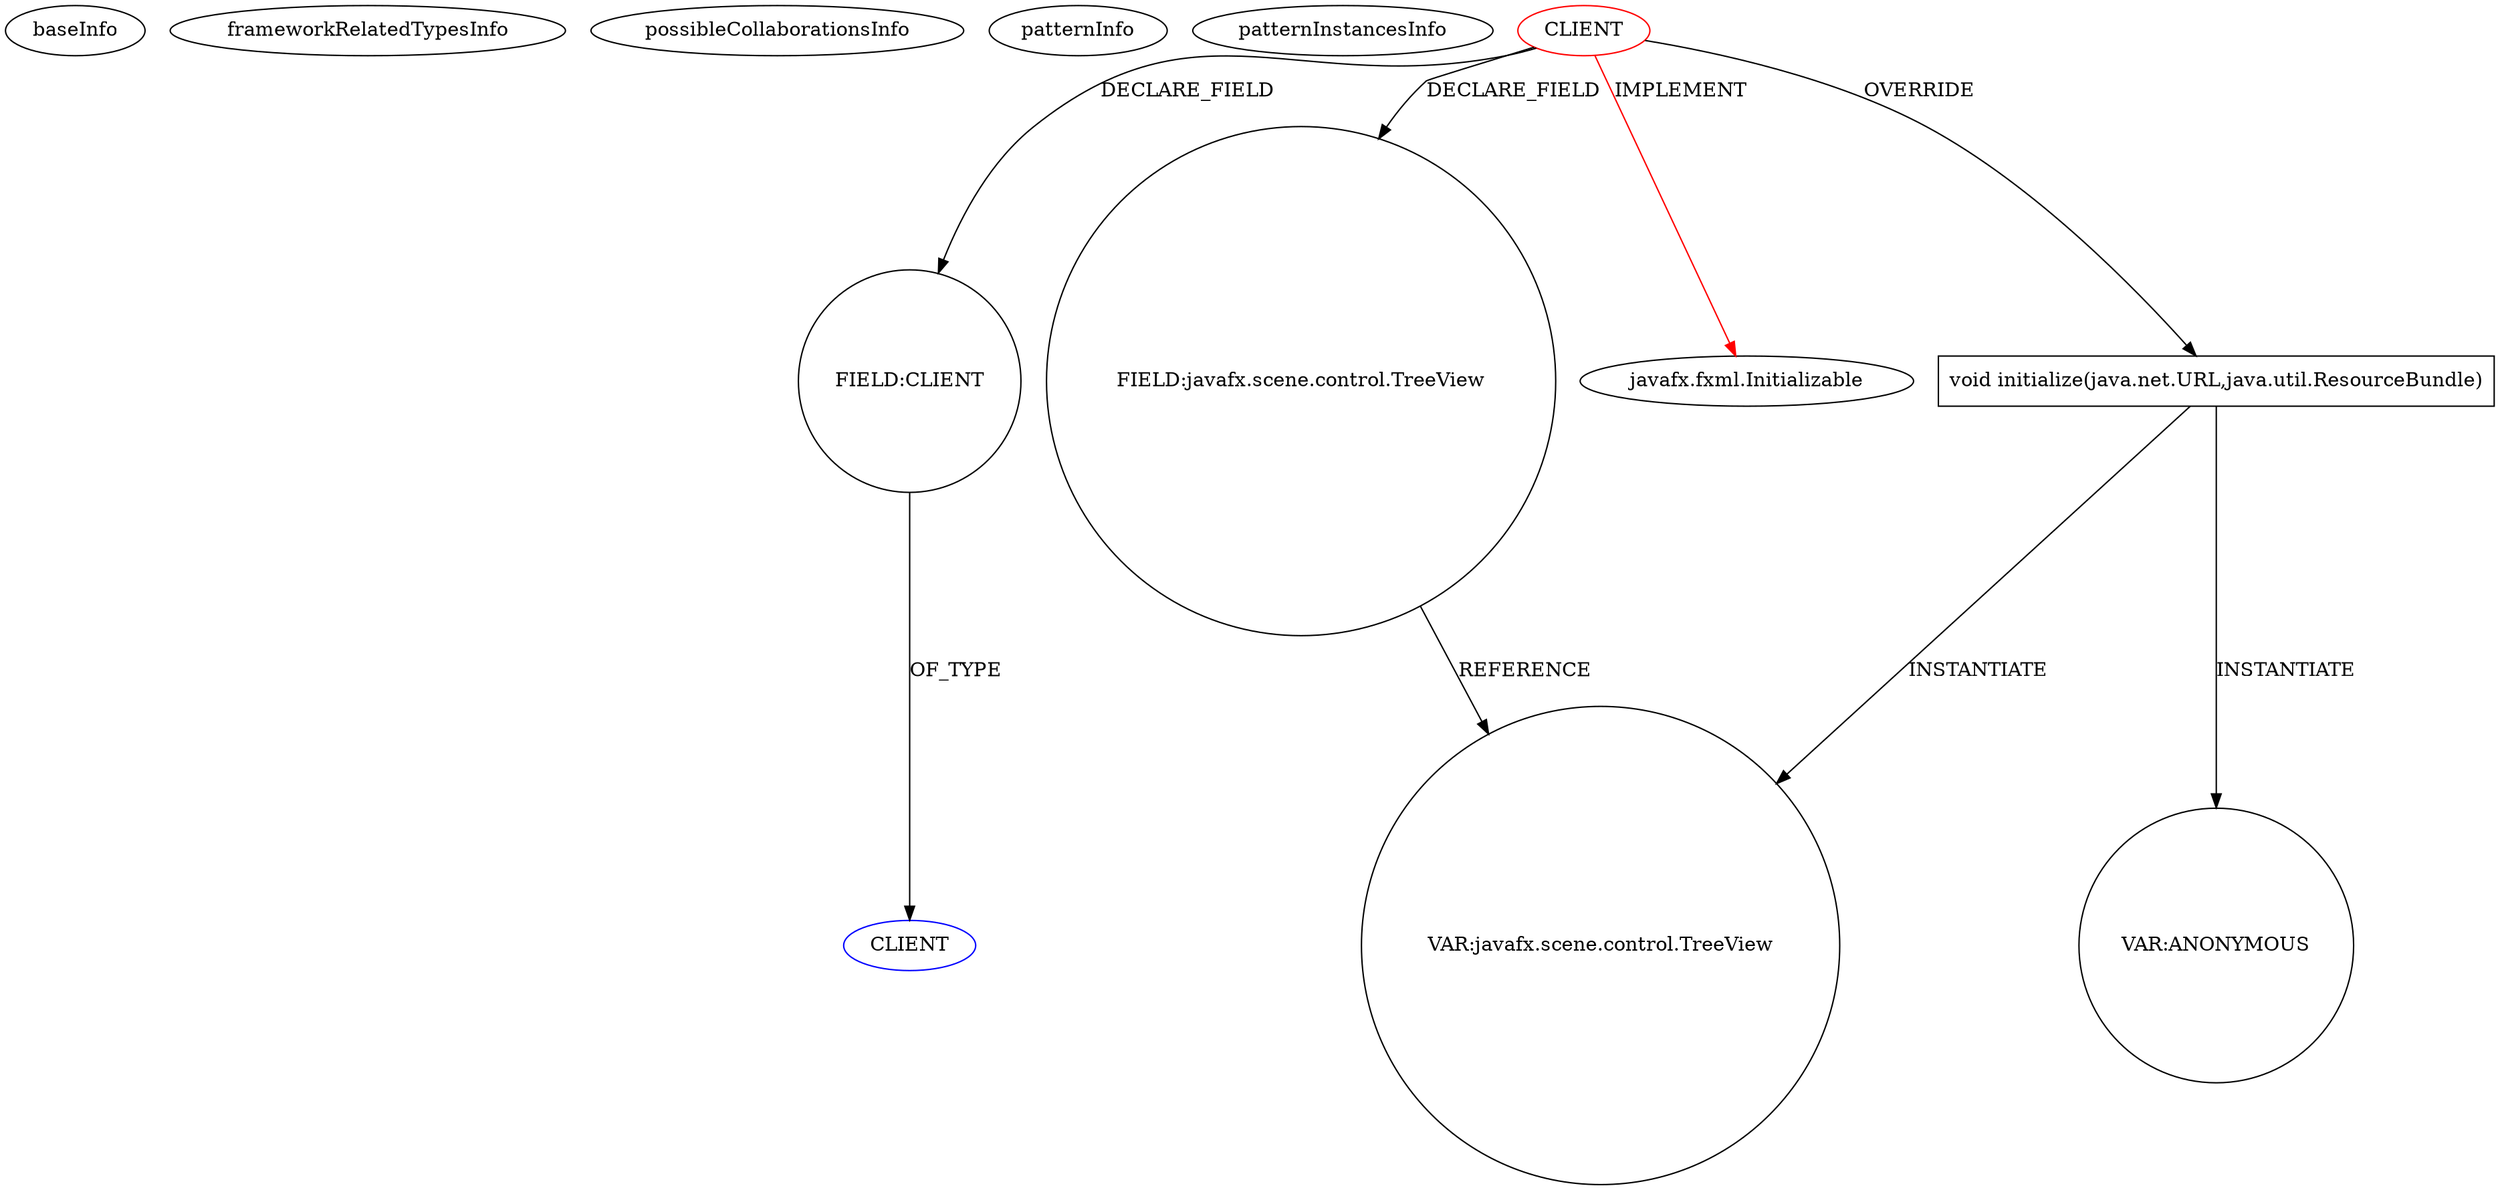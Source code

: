 digraph {
baseInfo[graphId=3271,category="pattern",isAnonymous=false,possibleRelation=false]
frameworkRelatedTypesInfo[0="javafx.fxml.Initializable"]
possibleCollaborationsInfo[]
patternInfo[frequency=2.0,patternRootClient=0]
patternInstancesInfo[0="LichuanLu-ShunUI-FX~/LichuanLu-ShunUI-FX/ShunUI-FX-master/src/controllers/Controller.java~Controller~779",1="iimayconii-bancodedados~/iimayconii-bancodedados/bancodedados-master/src/br/edu/uft/appViewController.java~appViewController~3113"]
17[label="FIELD:javafx.scene.control.TreeView",vertexType="FIELD_DECLARATION",isFrameworkType=false,shape=circle]
0[label="CLIENT",vertexType="ROOT_CLIENT_CLASS_DECLARATION",isFrameworkType=false,color=red]
19[label="FIELD:CLIENT",vertexType="FIELD_DECLARATION",isFrameworkType=false,shape=circle]
1[label="javafx.fxml.Initializable",vertexType="FRAMEWORK_INTERFACE_TYPE",isFrameworkType=false]
22[label="void initialize(java.net.URL,java.util.ResourceBundle)",vertexType="OVERRIDING_METHOD_DECLARATION",isFrameworkType=false,shape=box]
486[label="VAR:javafx.scene.control.TreeView",vertexType="VARIABLE_EXPRESION",isFrameworkType=false,shape=circle]
20[label="CLIENT",vertexType="REFERENCE_CLIENT_CLASS_DECLARATION",isFrameworkType=false,color=blue]
56[label="VAR:ANONYMOUS",vertexType="VARIABLE_EXPRESION",isFrameworkType=false,shape=circle]
0->17[label="DECLARE_FIELD"]
0->19[label="DECLARE_FIELD"]
0->22[label="OVERRIDE"]
19->20[label="OF_TYPE"]
17->486[label="REFERENCE"]
22->486[label="INSTANTIATE"]
0->1[label="IMPLEMENT",color=red]
22->56[label="INSTANTIATE"]
}
